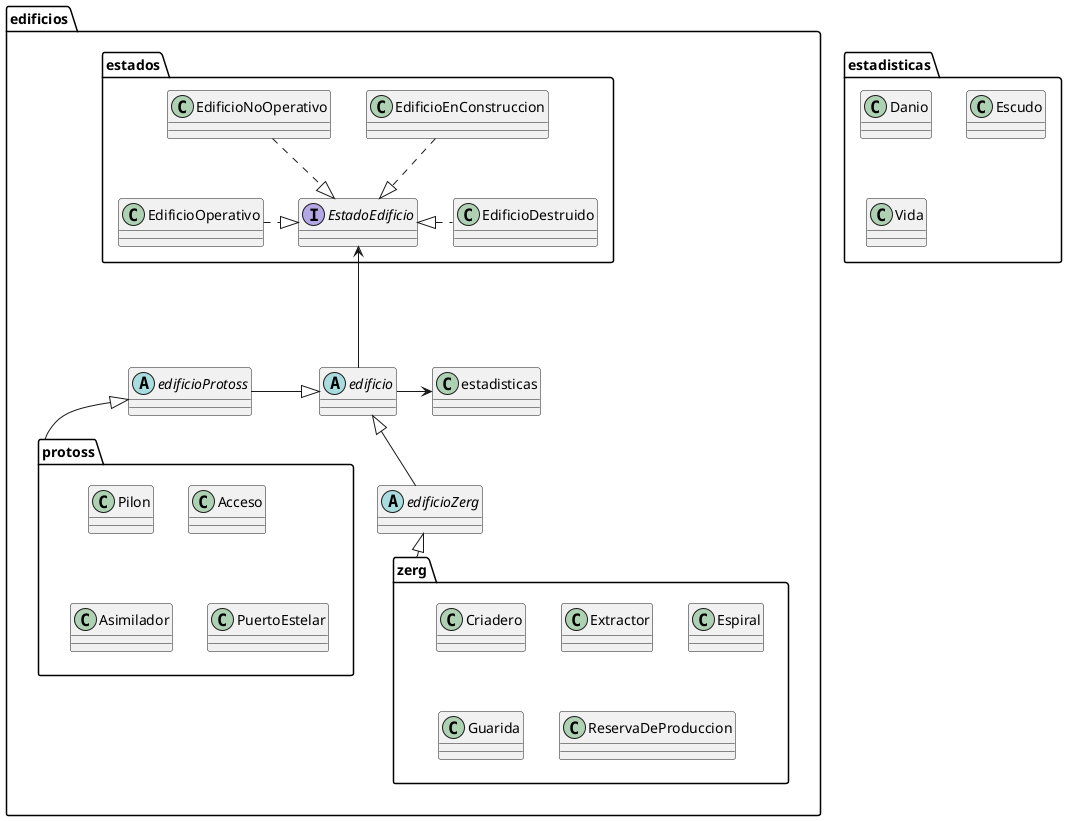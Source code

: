 @startuml
package edificios {
package estados {
interface EstadoEdificio
class EdificioDestruido
class EdificioEnConstruccion
class EdificioNoOperativo
class EdificioOperativo

EstadoEdificio <|.left EdificioOperativo
EstadoEdificio <|.up. EdificioNoOperativo
EstadoEdificio <|. EdificioDestruido
EstadoEdificio <|.up. EdificioEnConstruccion
}
package zerg {
class Criadero
class Extractor
class Espiral
class Guarida
class ReservaDeProduccion

}
package protoss{
class Pilon
class Acceso
class Asimilador
class PuertoEstelar
}


abstract edificio
abstract edificioZerg
abstract edificioProtoss
EstadoEdificio <-down-- edificio
edificio -right> estadisticas
edificio <|-left- edificioProtoss
edificio <|-down- edificioZerg
edificioProtoss <|-- protoss
edificioZerg <|-- zerg
}
package estadisticas {
class Danio
class Escudo
class Vida

}
@enduml